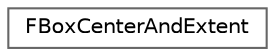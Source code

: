 digraph "Graphical Class Hierarchy"
{
 // INTERACTIVE_SVG=YES
 // LATEX_PDF_SIZE
  bgcolor="transparent";
  edge [fontname=Helvetica,fontsize=10,labelfontname=Helvetica,labelfontsize=10];
  node [fontname=Helvetica,fontsize=10,shape=box,height=0.2,width=0.4];
  rankdir="LR";
  Node0 [id="Node000000",label="FBoxCenterAndExtent",height=0.2,width=0.4,color="grey40", fillcolor="white", style="filled",URL="$db/d51/classFBoxCenterAndExtent.html",tooltip="An unquantized bounding box."];
}
